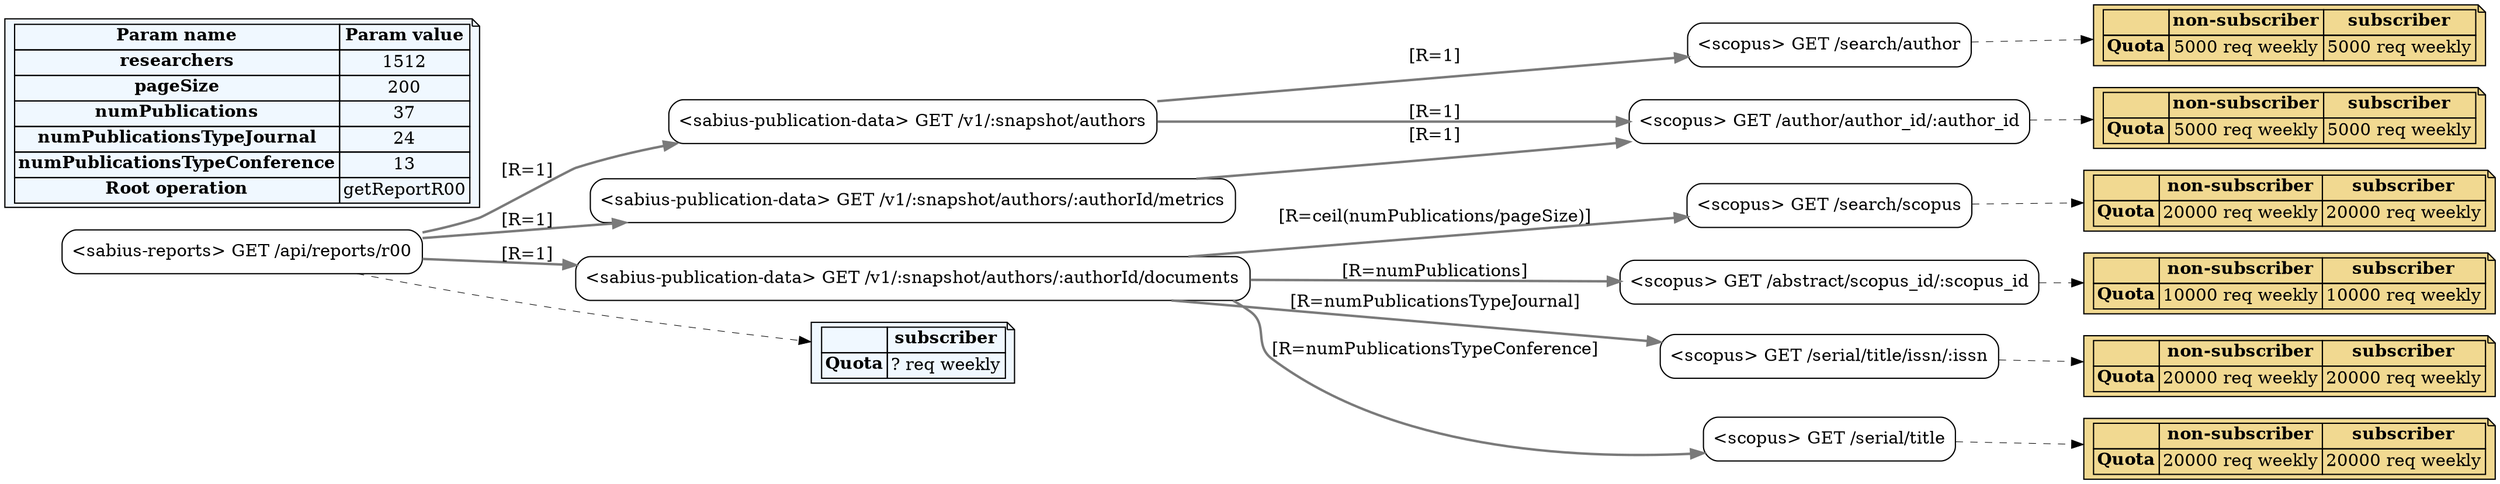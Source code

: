 digraph restalk { 

 rankdir=LR;



subgraph "scopus" {
node [shape=box]
node [ style=rounded, shape=box, label = "<scopus> GET /search/author" ] "AuthorSearch"
limits_AuthorSearch [shape=note, style=filled, fillcolor="#F1D991" label=<
<table border="0" cellborder="1" cellpadding="2" cellspacing="0">
<tr>
<td></td>
<td><b>non-subscriber</b></td>
<td><b>subscriber</b></td>
</tr>
<tr>
<td><b>Quota</b></td>
<td>5000 req weekly</td>
<td>5000 req weekly</td>
</tr>

</table>
>];
AuthorSearch -> limits_AuthorSearch[ style=dashed, color=black, penwidth=0.5 ];
node [ style=rounded, shape=box, label = "<scopus> GET /author/author_id/:author_id" ] "AuthorRetrievalid"
limits_AuthorRetrievalid [shape=note, style=filled, fillcolor="#F1D991" label=<
<table border="0" cellborder="1" cellpadding="2" cellspacing="0">
<tr>
<td></td>
<td><b>non-subscriber</b></td>
<td><b>subscriber</b></td>
</tr>
<tr>
<td><b>Quota</b></td>
<td>5000 req weekly</td>
<td>5000 req weekly</td>
</tr>

</table>
>];
AuthorRetrievalid -> limits_AuthorRetrievalid[ style=dashed, color=black, penwidth=0.5 ];
node [ style=rounded, shape=box, label = "<scopus> GET /search/scopus" ] "ScopusSearch"
limits_ScopusSearch [shape=note, style=filled, fillcolor="#F1D991" label=<
<table border="0" cellborder="1" cellpadding="2" cellspacing="0">
<tr>
<td></td>
<td><b>non-subscriber</b></td>
<td><b>subscriber</b></td>
</tr>
<tr>
<td><b>Quota</b></td>
<td>20000 req weekly</td>
<td>20000 req weekly</td>
</tr>

</table>
>];
ScopusSearch -> limits_ScopusSearch[ style=dashed, color=black, penwidth=0.5 ];
node [ style=rounded, shape=box, label = "<scopus> GET /abstract/scopus_id/:scopus_id" ] "AbstractRetrieval4"
limits_AbstractRetrieval4 [shape=note, style=filled, fillcolor="#F1D991" label=<
<table border="0" cellborder="1" cellpadding="2" cellspacing="0">
<tr>
<td></td>
<td><b>non-subscriber</b></td>
<td><b>subscriber</b></td>
</tr>
<tr>
<td><b>Quota</b></td>
<td>10000 req weekly</td>
<td>10000 req weekly</td>
</tr>

</table>
>];
AbstractRetrieval4 -> limits_AbstractRetrieval4[ style=dashed, color=black, penwidth=0.5 ];
node [ style=rounded, shape=box, label = "<scopus> GET /serial/title/issn/:issn" ] "SerialTitleMetadata"
limits_SerialTitleMetadata [shape=note, style=filled, fillcolor="#F1D991" label=<
<table border="0" cellborder="1" cellpadding="2" cellspacing="0">
<tr>
<td></td>
<td><b>non-subscriber</b></td>
<td><b>subscriber</b></td>
</tr>
<tr>
<td><b>Quota</b></td>
<td>20000 req weekly</td>
<td>20000 req weekly</td>
</tr>

</table>
>];
SerialTitleMetadata -> limits_SerialTitleMetadata[ style=dashed, color=black, penwidth=0.5 ];
node [ style=rounded, shape=box, label = "<scopus> GET /serial/title" ] "SerialTitleSearch"
limits_SerialTitleSearch [shape=note, style=filled, fillcolor="#F1D991" label=<
<table border="0" cellborder="1" cellpadding="2" cellspacing="0">
<tr>
<td></td>
<td><b>non-subscriber</b></td>
<td><b>subscriber</b></td>
</tr>
<tr>
<td><b>Quota</b></td>
<td>20000 req weekly</td>
<td>20000 req weekly</td>
</tr>

</table>
>];
SerialTitleSearch -> limits_SerialTitleSearch[ style=dashed, color=black, penwidth=0.5 ];
}



subgraph "sabius-publication-data" {
node [shape=box]
node [ style=rounded, shape=box, label = "<sabius-publication-data> GET /v1/:snapshot/authors" ] "getAuthor"
node [ style=rounded, shape=box, label = "<sabius-publication-data> GET /v1/:snapshot/authors/:authorId/metrics" ] "getAuthorMetrics"
node [ style=rounded, shape=box, label = "<sabius-publication-data> GET /v1/:snapshot/authors/:authorId/documents" ] "getDocumentsByAuthor"
}



subgraph "sabius-reports" {
node [shape=box]
node [ style=rounded, shape=box, label = "<sabius-reports> GET /api/reports/r00" ] "getReportR00"
limits_getReportR00 [shape=note, style=filled, fillcolor="#F0F8FF" label=<
<table border="0" cellborder="1" cellpadding="2" cellspacing="0">
<tr>
<td></td>
<td><b>subscriber</b></td>
</tr>
<tr>
<td><b>Quota</b></td>
<td>? req weekly</td>
</tr>

</table>
>];
getReportR00 -> limits_getReportR00[ style=dashed, color=black, penwidth=0.5 ];
}

params [shape=note, style=filled, fillcolor="#F0F8FF" label=<
<table border="0" cellborder="1" cellpadding="2" cellspacing="0">
<tr>
<td><b>Param name</b></td><td><b>Param value</b></td>
</tr>
<tr>
<td><b>researchers</b></td>
<td>1512</td>
</tr>
<tr>
<td><b>pageSize</b></td>
<td>200</td>
</tr>
<tr>
<td><b>numPublications</b></td>
<td>37</td>
</tr>
<tr>
<td><b>numPublicationsTypeJournal</b></td>
<td>24</td>
</tr>
<tr>
<td><b>numPublicationsTypeConference</b></td>
<td>13</td>
</tr>
<tr><td><b>Root operation</b></td><td>getReportR00</td></tr>
</table>
>];
getReportR00 -> getAuthor [ color="#7a7a7a", penwidth=2.0, label="[R=1]" ];
getReportR00 -> getAuthorMetrics [ color="#7a7a7a", penwidth=2.0, label="[R=1]" ];
getReportR00 -> getDocumentsByAuthor [ color="#7a7a7a", penwidth=2.0, label="[R=1]" ];
getAuthor -> AuthorSearch [ color="#7a7a7a", penwidth=2.0, label="[R=1]" ];
getAuthor -> AuthorRetrievalid [ color="#7a7a7a", penwidth=2.0, label="[R=1]" ];
getAuthorMetrics -> AuthorRetrievalid [ color="#7a7a7a", penwidth=2.0, label="[R=1]" ];
getDocumentsByAuthor -> ScopusSearch [ color="#7a7a7a", penwidth=2.0, label="[R=ceil(numPublications/pageSize)]" ];
getDocumentsByAuthor -> AbstractRetrieval4 [ color="#7a7a7a", penwidth=2.0, label="[R=numPublications]" ];
getDocumentsByAuthor -> SerialTitleMetadata [ color="#7a7a7a", penwidth=2.0, label="[R=numPublicationsTypeJournal]" ];
getDocumentsByAuthor -> SerialTitleSearch [ color="#7a7a7a", penwidth=2.0, label="[R=numPublicationsTypeConference]" ];


}